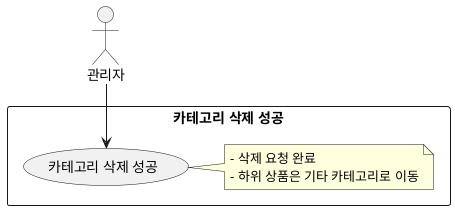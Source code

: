 @startuml
actor "관리자" as Admin

rectangle "카테고리 삭제 성공" {
  usecase "카테고리 삭제 성공" as UC3_3_success
  note right
  - 삭제 요청 완료
  - 하위 상품은 기타 카테고리로 이동
  end note
}

Admin --> UC3_3_success
@enduml
